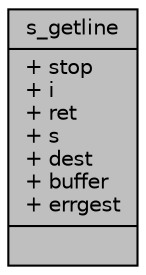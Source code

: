 digraph "s_getline"
{
  edge [fontname="Helvetica",fontsize="10",labelfontname="Helvetica",labelfontsize="10"];
  node [fontname="Helvetica",fontsize="10",shape=record];
  Node1 [label="{s_getline\n|+ stop\l+ i\l+ ret\l+ s\l+ dest\l+ buffer\l+ errgest\l|}",height=0.2,width=0.4,color="black", fillcolor="grey75", style="filled", fontcolor="black"];
}
